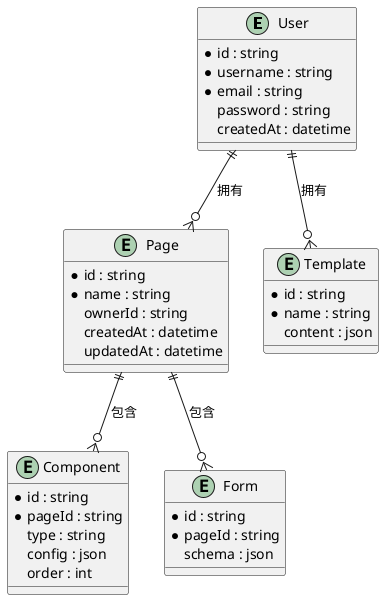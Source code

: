 @startuml
!define table(x) class x << (T,#FFAAAA) >>

' 用户表
entity User {
  *id : string
  *username : string
  *email : string
  password : string
  createdAt : datetime
}

' 页面表
entity Page {
  *id : string
  *name : string
  ownerId : string
  createdAt : datetime
  updatedAt : datetime
}

' 组件表
entity Component {
  *id : string
  *pageId : string
  type : string
  config : json
  order : int
}

' 表单表
entity Form {
  *id : string
  *pageId : string
  schema : json
}

' 模板表
entity Template {
  *id : string
  *name : string
  content : json
}

User ||--o{ Page : 拥有
Page ||--o{ Component : 包含
Page ||--o{ Form : 包含
User ||--o{ Template : 拥有

@enduml 